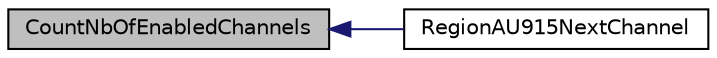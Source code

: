 digraph "CountNbOfEnabledChannels"
{
  edge [fontname="Helvetica",fontsize="10",labelfontname="Helvetica",labelfontsize="10"];
  node [fontname="Helvetica",fontsize="10",shape=record];
  rankdir="LR";
  Node2 [label="CountNbOfEnabledChannels",height=0.2,width=0.4,color="black", fillcolor="grey75", style="filled", fontcolor="black"];
  Node2 -> Node3 [dir="back",color="midnightblue",fontsize="10",style="solid"];
  Node3 [label="RegionAU915NextChannel",height=0.2,width=0.4,color="black", fillcolor="white", style="filled",URL="$group___r_e_g_i_o_n_a_u915.html#ga8c03714f9fa6f024c7d6ff57f24138d1",tooltip="Searches and set the next random available channel "];
}
